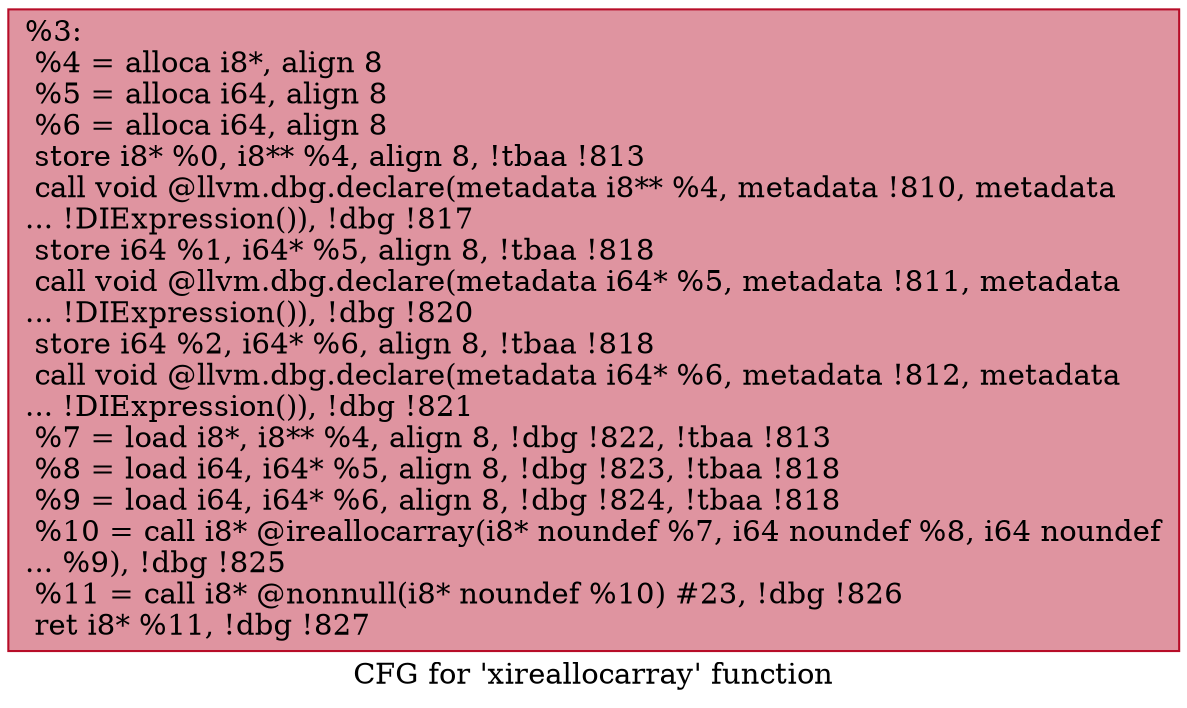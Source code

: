 digraph "CFG for 'xireallocarray' function" {
	label="CFG for 'xireallocarray' function";

	Node0x8ce970 [shape=record,color="#b70d28ff", style=filled, fillcolor="#b70d2870",label="{%3:\l  %4 = alloca i8*, align 8\l  %5 = alloca i64, align 8\l  %6 = alloca i64, align 8\l  store i8* %0, i8** %4, align 8, !tbaa !813\l  call void @llvm.dbg.declare(metadata i8** %4, metadata !810, metadata\l... !DIExpression()), !dbg !817\l  store i64 %1, i64* %5, align 8, !tbaa !818\l  call void @llvm.dbg.declare(metadata i64* %5, metadata !811, metadata\l... !DIExpression()), !dbg !820\l  store i64 %2, i64* %6, align 8, !tbaa !818\l  call void @llvm.dbg.declare(metadata i64* %6, metadata !812, metadata\l... !DIExpression()), !dbg !821\l  %7 = load i8*, i8** %4, align 8, !dbg !822, !tbaa !813\l  %8 = load i64, i64* %5, align 8, !dbg !823, !tbaa !818\l  %9 = load i64, i64* %6, align 8, !dbg !824, !tbaa !818\l  %10 = call i8* @ireallocarray(i8* noundef %7, i64 noundef %8, i64 noundef\l... %9), !dbg !825\l  %11 = call i8* @nonnull(i8* noundef %10) #23, !dbg !826\l  ret i8* %11, !dbg !827\l}"];
}
